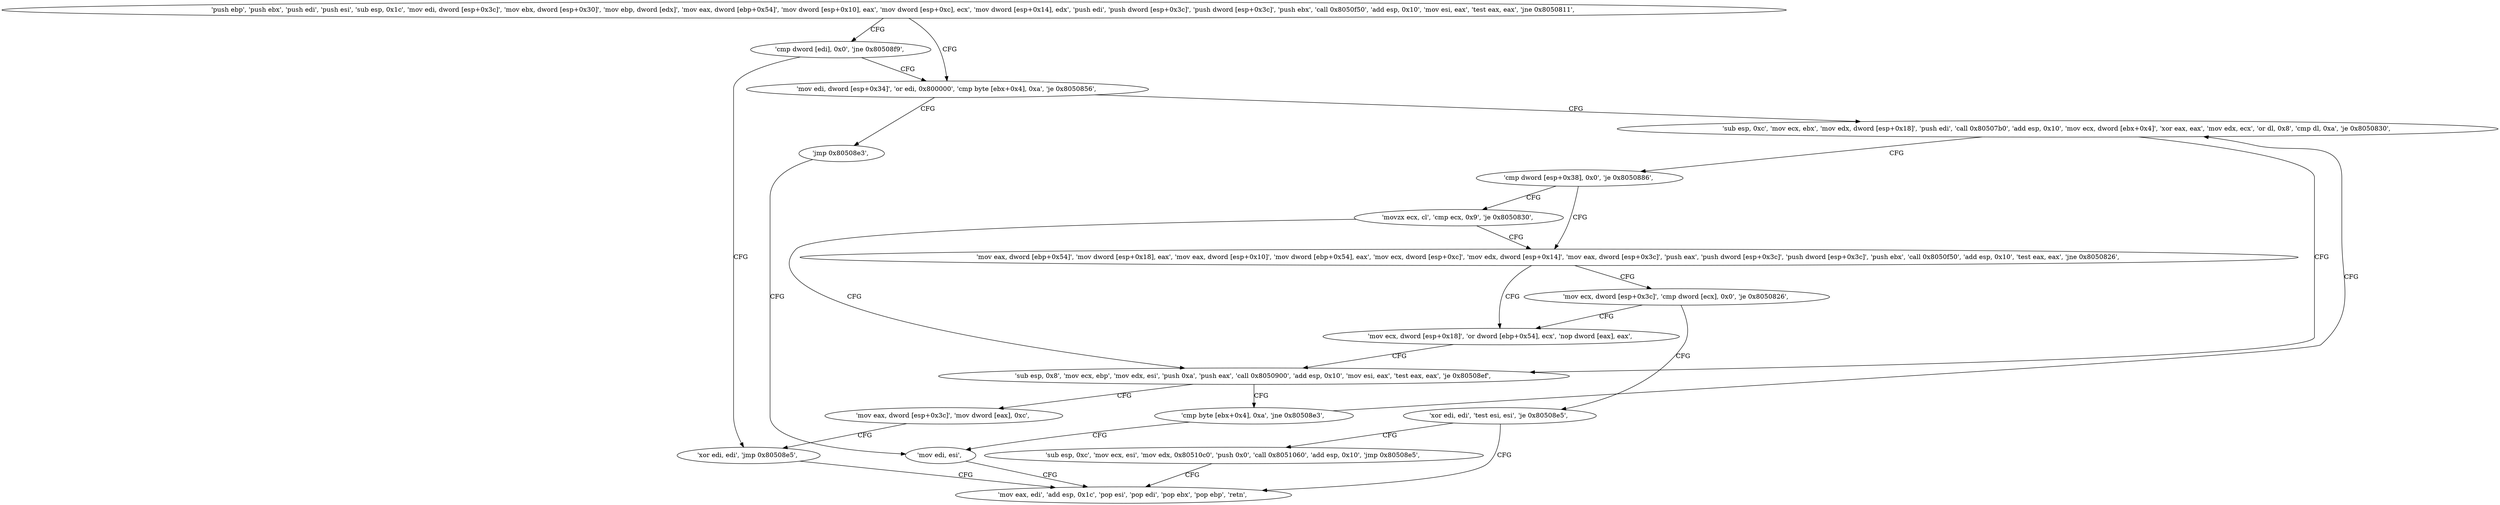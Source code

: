 digraph "func" {
"134547408" [label = "'push ebp', 'push ebx', 'push edi', 'push esi', 'sub esp, 0x1c', 'mov edi, dword [esp+0x3c]', 'mov ebx, dword [esp+0x30]', 'mov ebp, dword [edx]', 'mov eax, dword [ebp+0x54]', 'mov dword [esp+0x10], eax', 'mov dword [esp+0xc], ecx', 'mov dword [esp+0x14], edx', 'push edi', 'push dword [esp+0x3c]', 'push dword [esp+0x3c]', 'push ebx', 'call 0x8050f50', 'add esp, 0x10', 'mov esi, eax', 'test eax, eax', 'jne 0x8050811', " ]
"134547473" [label = "'mov edi, dword [esp+0x34]', 'or edi, 0x800000', 'cmp byte [ebx+0x4], 0xa', 'je 0x8050856', " ]
"134547464" [label = "'cmp dword [edi], 0x0', 'jne 0x80508f9', " ]
"134547542" [label = "'sub esp, 0xc', 'mov ecx, ebx', 'mov edx, dword [esp+0x18]', 'push edi', 'call 0x80507b0', 'add esp, 0x10', 'mov ecx, dword [ebx+0x4]', 'xor eax, eax', 'mov edx, ecx', 'or dl, 0x8', 'cmp dl, 0xa', 'je 0x8050830', " ]
"134547489" [label = "'jmp 0x80508e3', " ]
"134547705" [label = "'xor edi, edi', 'jmp 0x80508e5', " ]
"134547504" [label = "'sub esp, 0x8', 'mov ecx, ebp', 'mov edx, esi', 'push 0xa', 'push eax', 'call 0x8050900', 'add esp, 0x10', 'mov esi, eax', 'test eax, eax', 'je 0x80508ef', " ]
"134547575" [label = "'cmp dword [esp+0x38], 0x0', 'je 0x8050886', " ]
"134547683" [label = "'mov edi, esi', " ]
"134547685" [label = "'mov eax, edi', 'add esp, 0x1c', 'pop esi', 'pop edi', 'pop ebx', 'pop ebp', 'retn', " ]
"134547695" [label = "'mov eax, dword [esp+0x3c]', 'mov dword [eax], 0xc', " ]
"134547532" [label = "'cmp byte [ebx+0x4], 0xa', 'jne 0x80508e3', " ]
"134547590" [label = "'mov eax, dword [ebp+0x54]', 'mov dword [esp+0x18], eax', 'mov eax, dword [esp+0x10]', 'mov dword [ebp+0x54], eax', 'mov ecx, dword [esp+0xc]', 'mov edx, dword [esp+0x14]', 'mov eax, dword [esp+0x3c]', 'push eax', 'push dword [esp+0x3c]', 'push dword [esp+0x3c]', 'push ebx', 'call 0x8050f50', 'add esp, 0x10', 'test eax, eax', 'jne 0x8050826', " ]
"134547582" [label = "'movzx ecx, cl', 'cmp ecx, 0x9', 'je 0x8050830', " ]
"134547494" [label = "'mov ecx, dword [esp+0x18]', 'or dword [ebp+0x54], ecx', 'nop dword [eax], eax', " ]
"134547642" [label = "'mov ecx, dword [esp+0x3c]', 'cmp dword [ecx], 0x0', 'je 0x8050826', " ]
"134547655" [label = "'xor edi, edi', 'test esi, esi', 'je 0x80508e5', " ]
"134547661" [label = "'sub esp, 0xc', 'mov ecx, esi', 'mov edx, 0x80510c0', 'push 0x0', 'call 0x8051060', 'add esp, 0x10', 'jmp 0x80508e5', " ]
"134547408" -> "134547473" [ label = "CFG" ]
"134547408" -> "134547464" [ label = "CFG" ]
"134547473" -> "134547542" [ label = "CFG" ]
"134547473" -> "134547489" [ label = "CFG" ]
"134547464" -> "134547705" [ label = "CFG" ]
"134547464" -> "134547473" [ label = "CFG" ]
"134547542" -> "134547504" [ label = "CFG" ]
"134547542" -> "134547575" [ label = "CFG" ]
"134547489" -> "134547683" [ label = "CFG" ]
"134547705" -> "134547685" [ label = "CFG" ]
"134547504" -> "134547695" [ label = "CFG" ]
"134547504" -> "134547532" [ label = "CFG" ]
"134547575" -> "134547590" [ label = "CFG" ]
"134547575" -> "134547582" [ label = "CFG" ]
"134547683" -> "134547685" [ label = "CFG" ]
"134547695" -> "134547705" [ label = "CFG" ]
"134547532" -> "134547683" [ label = "CFG" ]
"134547532" -> "134547542" [ label = "CFG" ]
"134547590" -> "134547494" [ label = "CFG" ]
"134547590" -> "134547642" [ label = "CFG" ]
"134547582" -> "134547504" [ label = "CFG" ]
"134547582" -> "134547590" [ label = "CFG" ]
"134547494" -> "134547504" [ label = "CFG" ]
"134547642" -> "134547494" [ label = "CFG" ]
"134547642" -> "134547655" [ label = "CFG" ]
"134547655" -> "134547685" [ label = "CFG" ]
"134547655" -> "134547661" [ label = "CFG" ]
"134547661" -> "134547685" [ label = "CFG" ]
}
